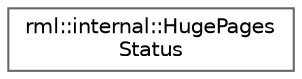 digraph "类继承关系图"
{
 // LATEX_PDF_SIZE
  bgcolor="transparent";
  edge [fontname=Helvetica,fontsize=10,labelfontname=Helvetica,labelfontsize=10];
  node [fontname=Helvetica,fontsize=10,shape=box,height=0.2,width=0.4];
  rankdir="LR";
  Node0 [id="Node000000",label="rml::internal::HugePages\lStatus",height=0.2,width=0.4,color="grey40", fillcolor="white", style="filled",URL="$classrml_1_1internal_1_1_huge_pages_status.html",tooltip=" "];
}
